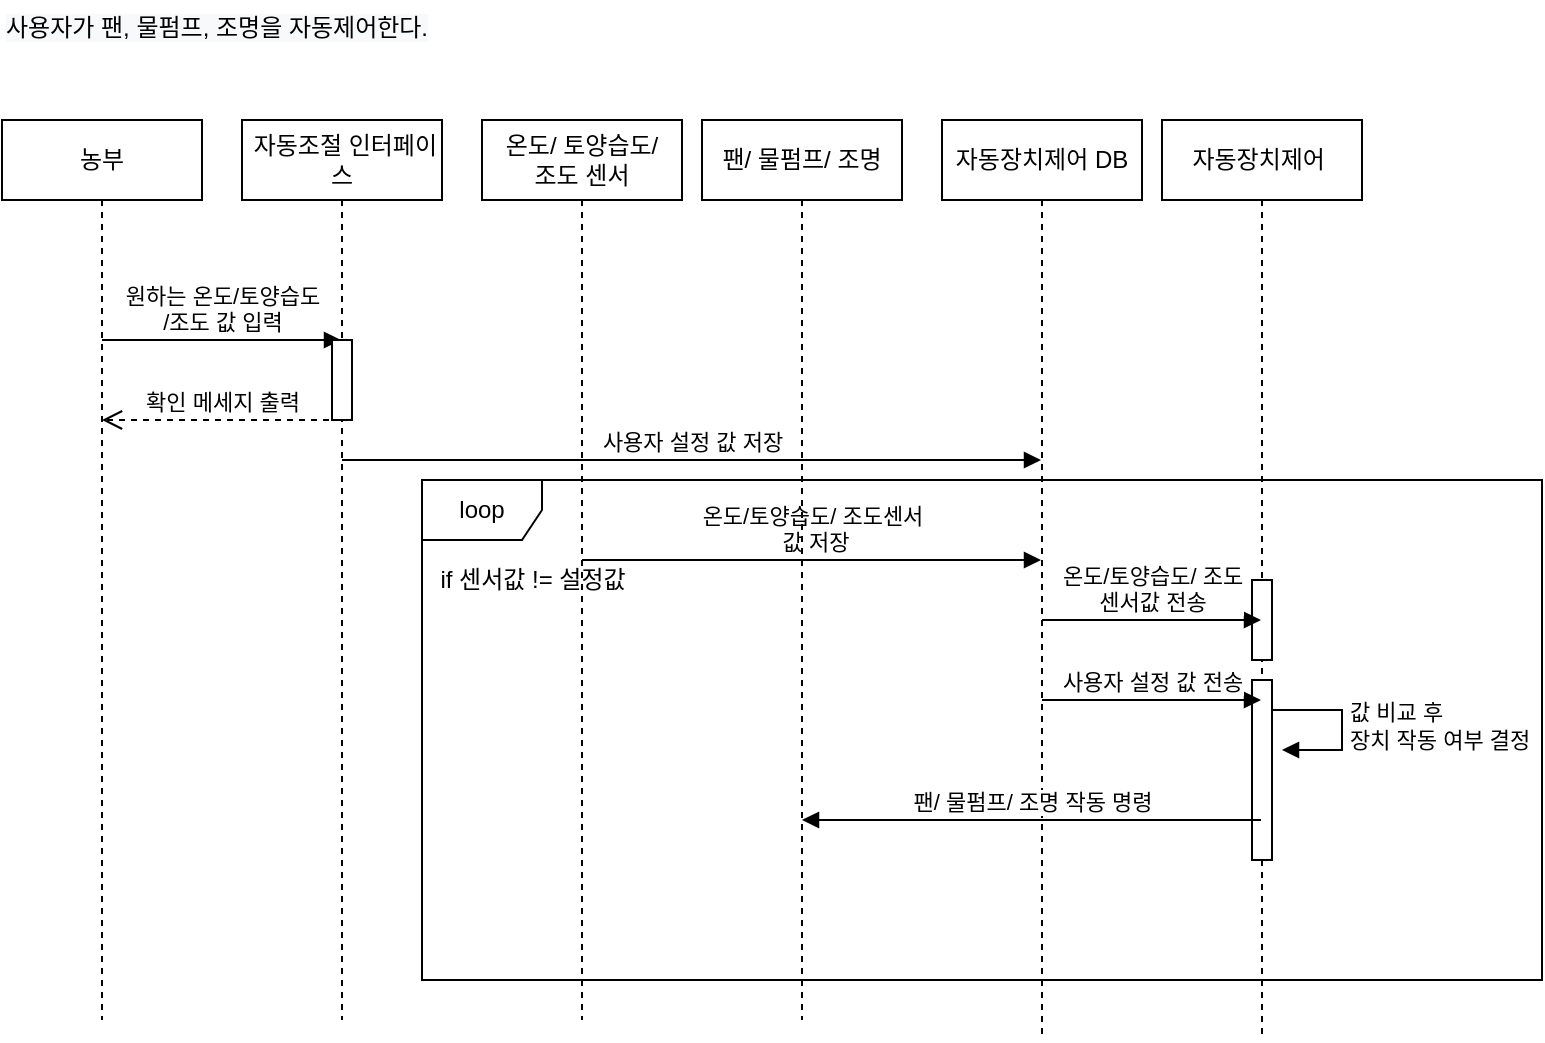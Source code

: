 <mxfile version="20.4.0" type="github">
  <diagram id="Z_jb_i1OUhFMdzfZDqN_" name="페이지-1">
    <mxGraphModel dx="1038" dy="579" grid="1" gridSize="10" guides="1" tooltips="1" connect="1" arrows="1" fold="1" page="1" pageScale="1" pageWidth="827" pageHeight="1169" math="0" shadow="0">
      <root>
        <mxCell id="0" />
        <mxCell id="1" parent="0" />
        <mxCell id="ybVhzSZ3yJq0IbKlZSbC-16" value="loop" style="shape=umlFrame;whiteSpace=wrap;html=1;" vertex="1" parent="1">
          <mxGeometry x="260" y="280" width="560" height="250" as="geometry" />
        </mxCell>
        <mxCell id="ybVhzSZ3yJq0IbKlZSbC-1" value="&lt;span style=&quot;color: rgb(0, 0, 0); font-family: Helvetica; font-size: 12px; font-style: normal; font-variant-ligatures: normal; font-variant-caps: normal; font-weight: 400; letter-spacing: normal; orphans: 2; text-align: center; text-indent: 0px; text-transform: none; widows: 2; word-spacing: 0px; -webkit-text-stroke-width: 0px; background-color: rgb(248, 249, 250); text-decoration-thickness: initial; text-decoration-style: initial; text-decoration-color: initial; float: none; display: inline !important;&quot;&gt;사용자가 팬, 물펌프, 조명을 자동제어한다.&lt;/span&gt;" style="text;whiteSpace=wrap;html=1;" vertex="1" parent="1">
          <mxGeometry x="50" y="40" width="260" height="40" as="geometry" />
        </mxCell>
        <mxCell id="ybVhzSZ3yJq0IbKlZSbC-5" value="농부" style="shape=umlLifeline;perimeter=lifelinePerimeter;whiteSpace=wrap;html=1;container=1;collapsible=0;recursiveResize=0;outlineConnect=0;" vertex="1" parent="1">
          <mxGeometry x="50" y="100" width="100" height="450" as="geometry" />
        </mxCell>
        <mxCell id="ybVhzSZ3yJq0IbKlZSbC-6" value="원하는 온도/토양습도&lt;br&gt;/조도 값 입력" style="html=1;verticalAlign=bottom;endArrow=block;rounded=0;" edge="1" parent="ybVhzSZ3yJq0IbKlZSbC-5" target="ybVhzSZ3yJq0IbKlZSbC-7">
          <mxGeometry width="80" relative="1" as="geometry">
            <mxPoint x="50" y="110" as="sourcePoint" />
            <mxPoint x="180" y="110" as="targetPoint" />
            <Array as="points" />
          </mxGeometry>
        </mxCell>
        <mxCell id="ybVhzSZ3yJq0IbKlZSbC-7" value="&amp;nbsp;자동조절 인터페이스" style="shape=umlLifeline;perimeter=lifelinePerimeter;whiteSpace=wrap;html=1;container=1;collapsible=0;recursiveResize=0;outlineConnect=0;" vertex="1" parent="1">
          <mxGeometry x="170" y="100" width="100" height="450" as="geometry" />
        </mxCell>
        <mxCell id="ybVhzSZ3yJq0IbKlZSbC-8" value="확인 메세지 출력" style="html=1;verticalAlign=bottom;endArrow=open;dashed=1;endSize=8;rounded=0;" edge="1" parent="ybVhzSZ3yJq0IbKlZSbC-7" target="ybVhzSZ3yJq0IbKlZSbC-5">
          <mxGeometry relative="1" as="geometry">
            <mxPoint x="49.5" y="150" as="sourcePoint" />
            <mxPoint x="-70.5" y="150" as="targetPoint" />
            <Array as="points">
              <mxPoint x="20" y="150" />
            </Array>
          </mxGeometry>
        </mxCell>
        <mxCell id="ybVhzSZ3yJq0IbKlZSbC-27" value="" style="html=1;points=[];perimeter=orthogonalPerimeter;" vertex="1" parent="ybVhzSZ3yJq0IbKlZSbC-7">
          <mxGeometry x="45" y="110" width="10" height="40" as="geometry" />
        </mxCell>
        <mxCell id="ybVhzSZ3yJq0IbKlZSbC-9" value="자동장치제어 DB" style="shape=umlLifeline;perimeter=lifelinePerimeter;whiteSpace=wrap;html=1;container=1;collapsible=0;recursiveResize=0;outlineConnect=0;" vertex="1" parent="1">
          <mxGeometry x="520" y="100" width="100" height="460" as="geometry" />
        </mxCell>
        <mxCell id="ybVhzSZ3yJq0IbKlZSbC-10" value="자동장치제어&amp;nbsp;" style="shape=umlLifeline;perimeter=lifelinePerimeter;whiteSpace=wrap;html=1;container=1;collapsible=0;recursiveResize=0;outlineConnect=0;" vertex="1" parent="1">
          <mxGeometry x="630" y="100" width="100" height="460" as="geometry" />
        </mxCell>
        <mxCell id="ybVhzSZ3yJq0IbKlZSbC-18" value="값 비교 후&amp;nbsp;&lt;br&gt;장치 작동 여부 결정" style="edgeStyle=orthogonalEdgeStyle;html=1;align=left;spacingLeft=2;endArrow=block;rounded=0;entryX=1;entryY=0;" edge="1" parent="ybVhzSZ3yJq0IbKlZSbC-10">
          <mxGeometry relative="1" as="geometry">
            <mxPoint x="55" y="295" as="sourcePoint" />
            <Array as="points">
              <mxPoint x="90" y="295" />
              <mxPoint x="90" y="315" />
            </Array>
            <mxPoint x="60" y="315" as="targetPoint" />
          </mxGeometry>
        </mxCell>
        <mxCell id="ybVhzSZ3yJq0IbKlZSbC-25" value="" style="html=1;points=[];perimeter=orthogonalPerimeter;" vertex="1" parent="ybVhzSZ3yJq0IbKlZSbC-10">
          <mxGeometry x="45" y="230" width="10" height="40" as="geometry" />
        </mxCell>
        <mxCell id="ybVhzSZ3yJq0IbKlZSbC-26" value="" style="html=1;points=[];perimeter=orthogonalPerimeter;" vertex="1" parent="ybVhzSZ3yJq0IbKlZSbC-10">
          <mxGeometry x="45" y="280" width="10" height="90" as="geometry" />
        </mxCell>
        <mxCell id="ybVhzSZ3yJq0IbKlZSbC-11" value="온도/ 토양습도/ &lt;br&gt;조도 센서" style="shape=umlLifeline;perimeter=lifelinePerimeter;whiteSpace=wrap;html=1;container=1;collapsible=0;recursiveResize=0;outlineConnect=0;" vertex="1" parent="1">
          <mxGeometry x="290" y="100" width="100" height="450" as="geometry" />
        </mxCell>
        <mxCell id="ybVhzSZ3yJq0IbKlZSbC-22" value="if 센서값 != 설정값" style="text;html=1;resizable=0;autosize=1;align=center;verticalAlign=middle;points=[];fillColor=none;strokeColor=none;rounded=0;" vertex="1" parent="ybVhzSZ3yJq0IbKlZSbC-11">
          <mxGeometry x="-35" y="215" width="120" height="30" as="geometry" />
        </mxCell>
        <mxCell id="ybVhzSZ3yJq0IbKlZSbC-12" value="사용자 설정 값 저장" style="html=1;verticalAlign=bottom;endArrow=block;rounded=0;" edge="1" parent="1" source="ybVhzSZ3yJq0IbKlZSbC-7" target="ybVhzSZ3yJq0IbKlZSbC-9">
          <mxGeometry width="80" relative="1" as="geometry">
            <mxPoint x="249.5" y="280" as="sourcePoint" />
            <mxPoint x="363.5" y="280" as="targetPoint" />
            <Array as="points">
              <mxPoint x="310" y="270" />
            </Array>
          </mxGeometry>
        </mxCell>
        <mxCell id="ybVhzSZ3yJq0IbKlZSbC-13" value="온도/토양습도/ 조도센서&lt;br&gt;&amp;nbsp;값 저장" style="html=1;verticalAlign=bottom;endArrow=block;rounded=0;" edge="1" parent="1" source="ybVhzSZ3yJq0IbKlZSbC-11" target="ybVhzSZ3yJq0IbKlZSbC-9">
          <mxGeometry width="80" relative="1" as="geometry">
            <mxPoint x="250" y="360" as="sourcePoint" />
            <mxPoint x="380" y="360" as="targetPoint" />
            <Array as="points">
              <mxPoint x="440" y="320" />
            </Array>
          </mxGeometry>
        </mxCell>
        <mxCell id="ybVhzSZ3yJq0IbKlZSbC-14" value="온도/토양습도/ 조도&lt;br&gt;센서값 전송" style="html=1;verticalAlign=bottom;endArrow=block;rounded=0;" edge="1" parent="1" source="ybVhzSZ3yJq0IbKlZSbC-9" target="ybVhzSZ3yJq0IbKlZSbC-10">
          <mxGeometry width="80" relative="1" as="geometry">
            <mxPoint x="519.5" y="330" as="sourcePoint" />
            <mxPoint x="600" y="380" as="targetPoint" />
            <Array as="points">
              <mxPoint x="580" y="350" />
            </Array>
          </mxGeometry>
        </mxCell>
        <mxCell id="ybVhzSZ3yJq0IbKlZSbC-15" value="사용자 설정 값 전송" style="html=1;verticalAlign=bottom;endArrow=block;rounded=0;" edge="1" parent="1" source="ybVhzSZ3yJq0IbKlZSbC-9" target="ybVhzSZ3yJq0IbKlZSbC-10">
          <mxGeometry width="80" relative="1" as="geometry">
            <mxPoint x="259.5" y="290" as="sourcePoint" />
            <mxPoint x="519.5" y="290" as="targetPoint" />
            <Array as="points">
              <mxPoint x="580" y="390" />
            </Array>
          </mxGeometry>
        </mxCell>
        <mxCell id="ybVhzSZ3yJq0IbKlZSbC-20" value="팬/ 물펌프/ 조명 작동 명령" style="html=1;verticalAlign=bottom;endArrow=block;rounded=0;" edge="1" parent="1" source="ybVhzSZ3yJq0IbKlZSbC-10" target="ybVhzSZ3yJq0IbKlZSbC-21">
          <mxGeometry width="80" relative="1" as="geometry">
            <mxPoint x="519.5" y="380" as="sourcePoint" />
            <mxPoint x="649.5" y="380" as="targetPoint" />
            <Array as="points">
              <mxPoint x="590" y="450" />
            </Array>
          </mxGeometry>
        </mxCell>
        <mxCell id="ybVhzSZ3yJq0IbKlZSbC-21" value="팬/ 물펌프/ 조명" style="shape=umlLifeline;perimeter=lifelinePerimeter;whiteSpace=wrap;html=1;container=1;collapsible=0;recursiveResize=0;outlineConnect=0;" vertex="1" parent="1">
          <mxGeometry x="400" y="100" width="100" height="450" as="geometry" />
        </mxCell>
      </root>
    </mxGraphModel>
  </diagram>
</mxfile>
